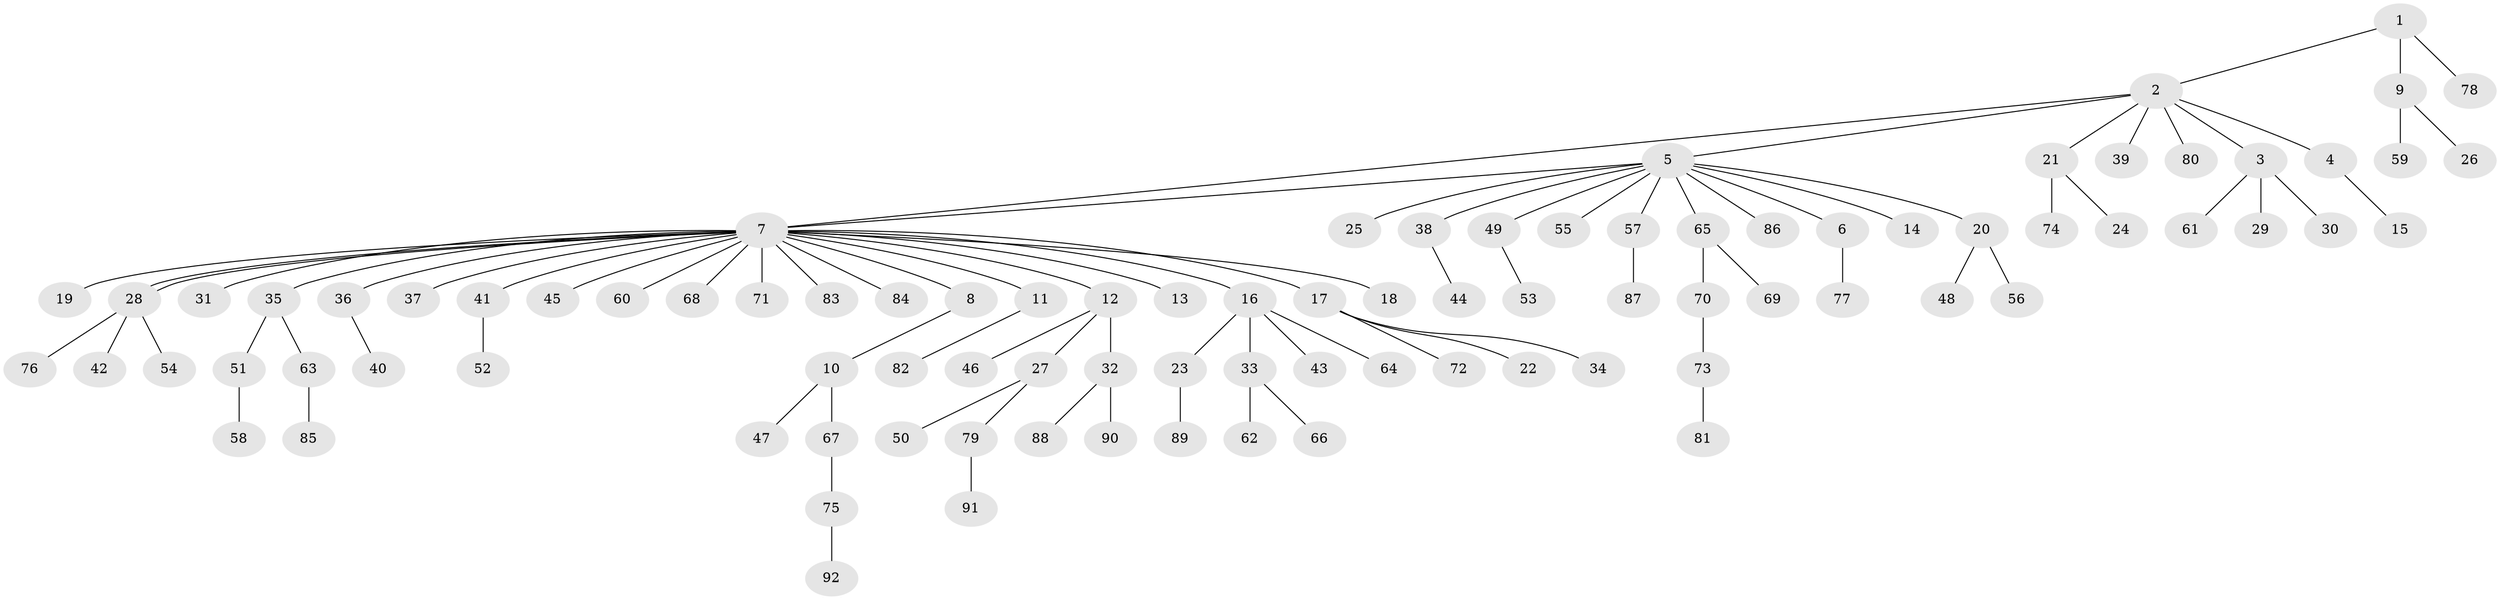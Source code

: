 // coarse degree distribution, {2: 0.14925373134328357, 8: 0.014925373134328358, 3: 0.07462686567164178, 11: 0.014925373134328358, 1: 0.6865671641791045, 22: 0.014925373134328358, 4: 0.029850746268656716, 6: 0.014925373134328358}
// Generated by graph-tools (version 1.1) at 2025/51/02/27/25 19:51:56]
// undirected, 92 vertices, 93 edges
graph export_dot {
graph [start="1"]
  node [color=gray90,style=filled];
  1;
  2;
  3;
  4;
  5;
  6;
  7;
  8;
  9;
  10;
  11;
  12;
  13;
  14;
  15;
  16;
  17;
  18;
  19;
  20;
  21;
  22;
  23;
  24;
  25;
  26;
  27;
  28;
  29;
  30;
  31;
  32;
  33;
  34;
  35;
  36;
  37;
  38;
  39;
  40;
  41;
  42;
  43;
  44;
  45;
  46;
  47;
  48;
  49;
  50;
  51;
  52;
  53;
  54;
  55;
  56;
  57;
  58;
  59;
  60;
  61;
  62;
  63;
  64;
  65;
  66;
  67;
  68;
  69;
  70;
  71;
  72;
  73;
  74;
  75;
  76;
  77;
  78;
  79;
  80;
  81;
  82;
  83;
  84;
  85;
  86;
  87;
  88;
  89;
  90;
  91;
  92;
  1 -- 2;
  1 -- 9;
  1 -- 78;
  2 -- 3;
  2 -- 4;
  2 -- 5;
  2 -- 7;
  2 -- 21;
  2 -- 39;
  2 -- 80;
  3 -- 29;
  3 -- 30;
  3 -- 61;
  4 -- 15;
  5 -- 6;
  5 -- 7;
  5 -- 14;
  5 -- 20;
  5 -- 25;
  5 -- 38;
  5 -- 49;
  5 -- 55;
  5 -- 57;
  5 -- 65;
  5 -- 86;
  6 -- 77;
  7 -- 8;
  7 -- 11;
  7 -- 12;
  7 -- 13;
  7 -- 16;
  7 -- 17;
  7 -- 18;
  7 -- 19;
  7 -- 28;
  7 -- 28;
  7 -- 31;
  7 -- 35;
  7 -- 36;
  7 -- 37;
  7 -- 41;
  7 -- 45;
  7 -- 60;
  7 -- 68;
  7 -- 71;
  7 -- 83;
  7 -- 84;
  8 -- 10;
  9 -- 26;
  9 -- 59;
  10 -- 47;
  10 -- 67;
  11 -- 82;
  12 -- 27;
  12 -- 32;
  12 -- 46;
  16 -- 23;
  16 -- 33;
  16 -- 43;
  16 -- 64;
  17 -- 22;
  17 -- 34;
  17 -- 72;
  20 -- 48;
  20 -- 56;
  21 -- 24;
  21 -- 74;
  23 -- 89;
  27 -- 50;
  27 -- 79;
  28 -- 42;
  28 -- 54;
  28 -- 76;
  32 -- 88;
  32 -- 90;
  33 -- 62;
  33 -- 66;
  35 -- 51;
  35 -- 63;
  36 -- 40;
  38 -- 44;
  41 -- 52;
  49 -- 53;
  51 -- 58;
  57 -- 87;
  63 -- 85;
  65 -- 69;
  65 -- 70;
  67 -- 75;
  70 -- 73;
  73 -- 81;
  75 -- 92;
  79 -- 91;
}
